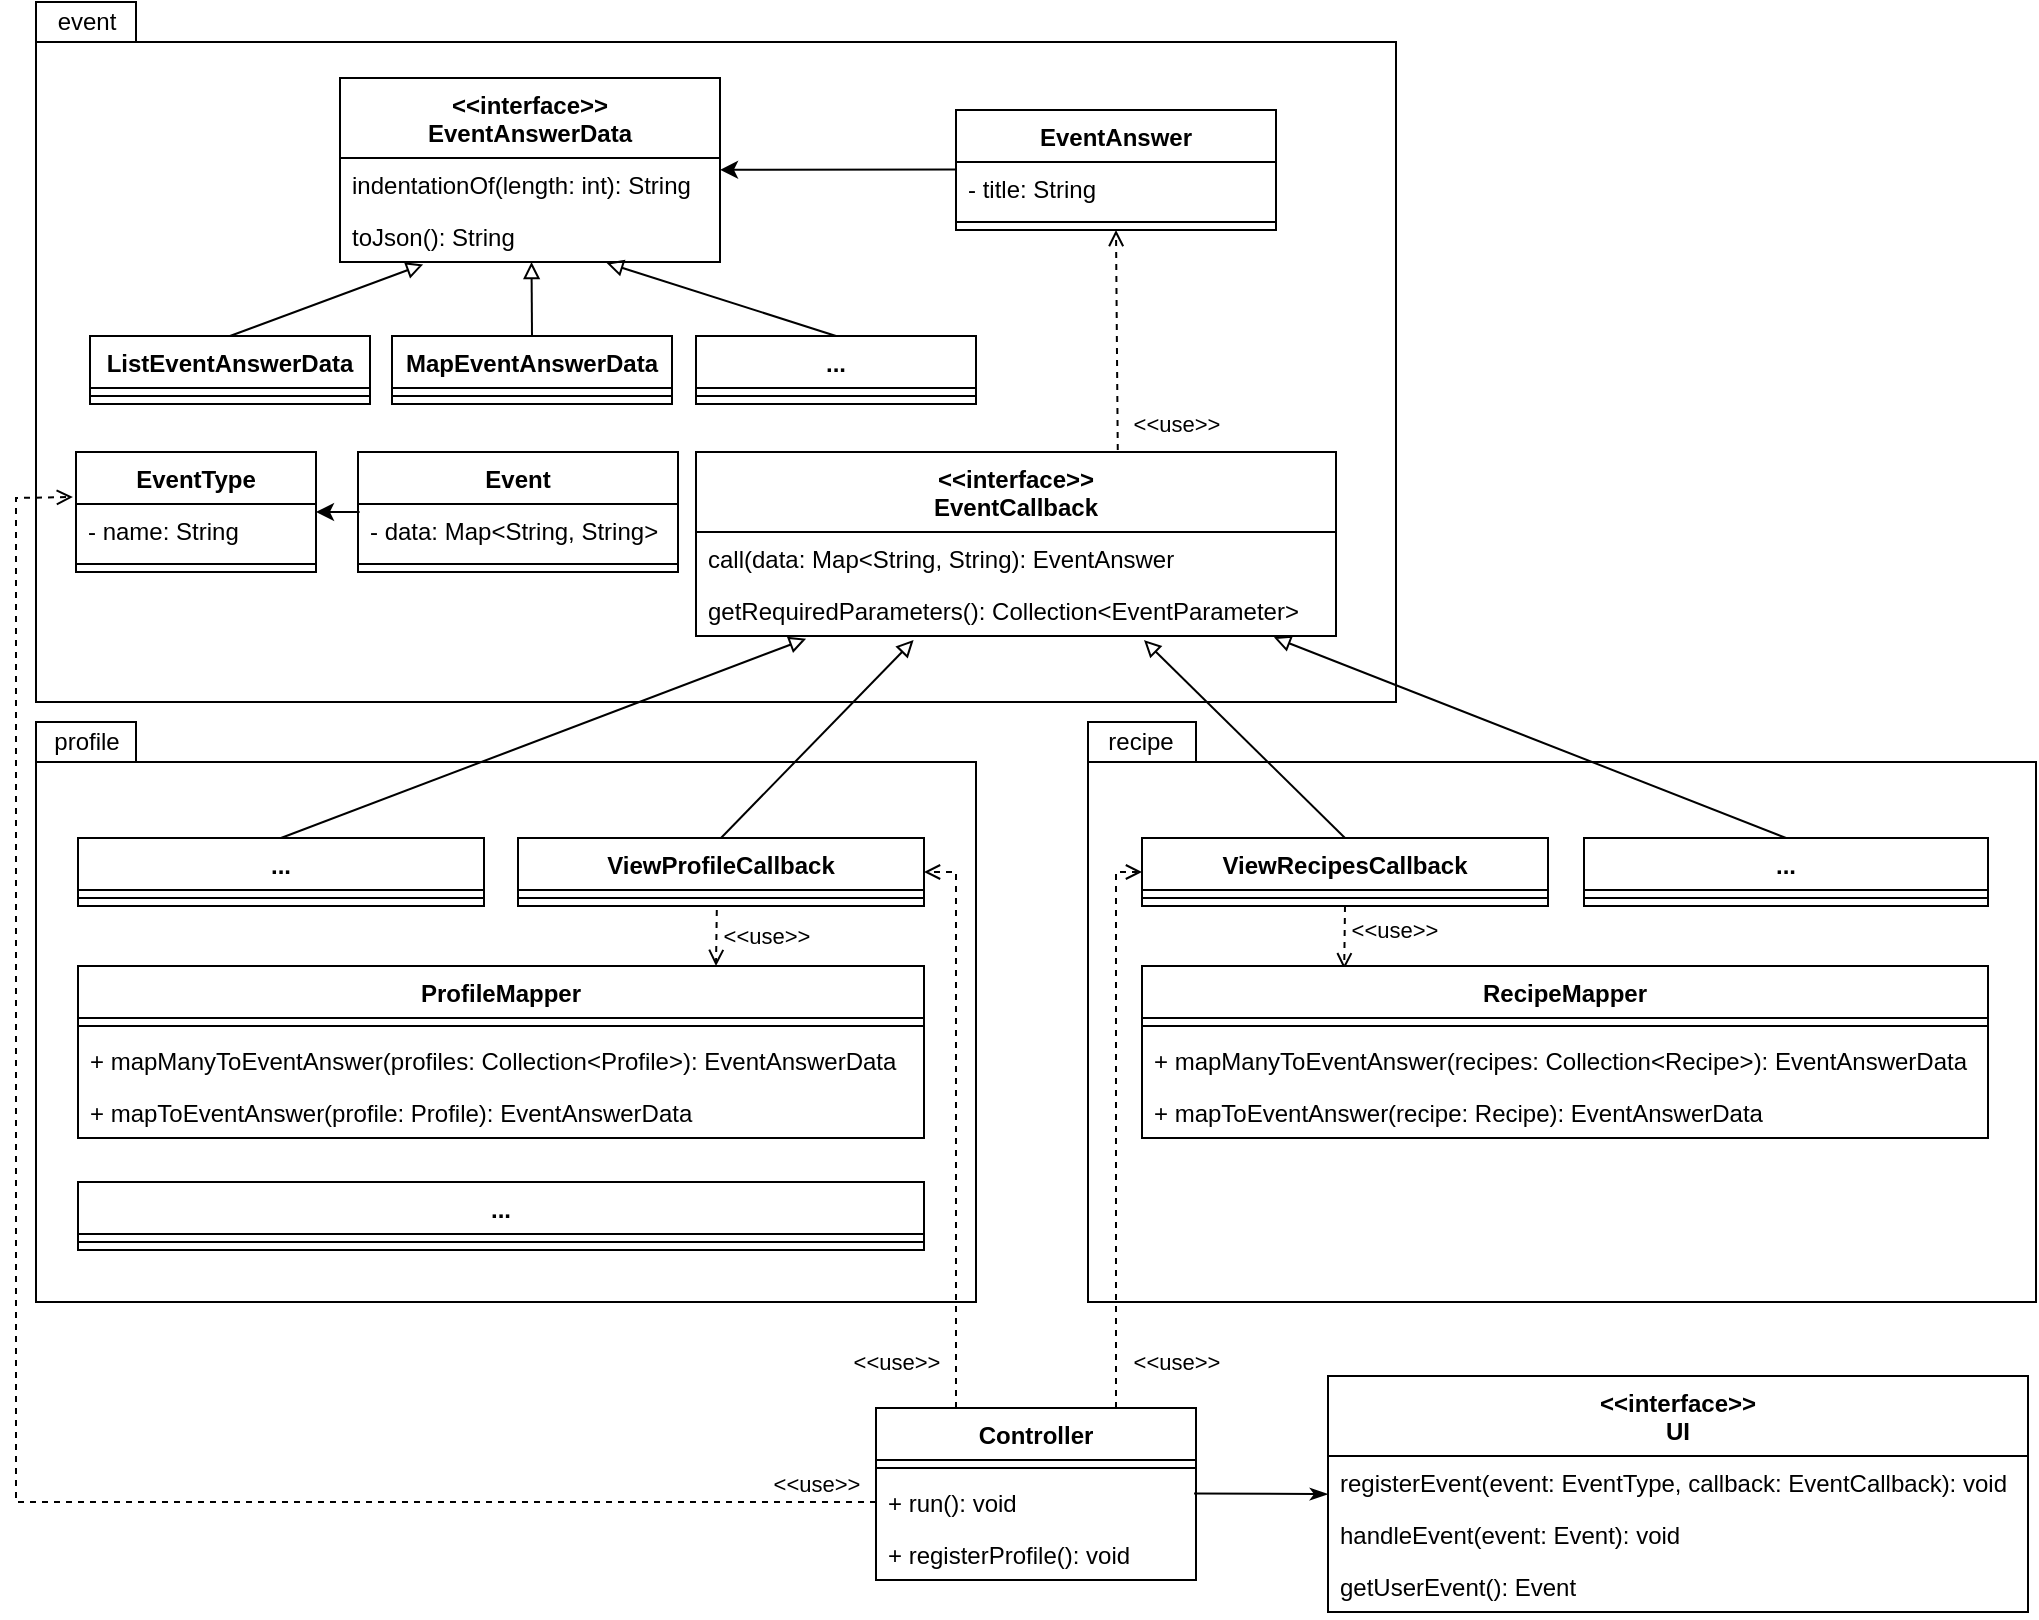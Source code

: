 <mxfile version="16.5.1" type="device"><diagram id="C5RBs43oDa-KdzZeNtuy" name="Page-1"><mxGraphModel dx="2500" dy="1018" grid="1" gridSize="10" guides="1" tooltips="1" connect="1" arrows="1" fold="1" page="1" pageScale="1" pageWidth="827" pageHeight="1169" math="0" shadow="0"><root><mxCell id="WIyWlLk6GJQsqaUBKTNV-0"/><mxCell id="WIyWlLk6GJQsqaUBKTNV-1" parent="WIyWlLk6GJQsqaUBKTNV-0"/><mxCell id="_idqYwkjTdfuUAW9HmzJ-118" value="" style="shape=folder;fontStyle=1;spacingTop=10;tabWidth=50;tabHeight=20;tabPosition=left;html=1;" parent="WIyWlLk6GJQsqaUBKTNV-1" vertex="1"><mxGeometry x="-780" y="340" width="680" height="350" as="geometry"/></mxCell><mxCell id="_idqYwkjTdfuUAW9HmzJ-57" value="&lt;&lt;interface&gt;&gt;&#10;EventCallback" style="swimlane;fontStyle=1;childLayout=stackLayout;horizontal=1;startSize=40;fillColor=none;horizontalStack=0;resizeParent=1;resizeParentMax=0;resizeLast=0;collapsible=1;marginBottom=0;" parent="WIyWlLk6GJQsqaUBKTNV-1" vertex="1"><mxGeometry x="-450" y="565" width="320" height="92" as="geometry"/></mxCell><mxCell id="_idqYwkjTdfuUAW9HmzJ-58" value="call(data: Map&lt;String, String): EventAnswer" style="text;strokeColor=none;fillColor=none;align=left;verticalAlign=top;spacingLeft=4;spacingRight=4;overflow=hidden;rotatable=0;points=[[0,0.5],[1,0.5]];portConstraint=eastwest;" parent="_idqYwkjTdfuUAW9HmzJ-57" vertex="1"><mxGeometry y="40" width="320" height="26" as="geometry"/></mxCell><mxCell id="_idqYwkjTdfuUAW9HmzJ-59" value="getRequiredParameters(): Collection&lt;EventParameter&gt;" style="text;strokeColor=none;fillColor=none;align=left;verticalAlign=top;spacingLeft=4;spacingRight=4;overflow=hidden;rotatable=0;points=[[0,0.5],[1,0.5]];portConstraint=eastwest;" parent="_idqYwkjTdfuUAW9HmzJ-57" vertex="1"><mxGeometry y="66" width="320" height="26" as="geometry"/></mxCell><mxCell id="iqemLio_3wfl2XIfoKkN-0" style="rounded=0;orthogonalLoop=1;jettySize=auto;html=1;dashed=1;endArrow=open;endFill=0;entryX=0.5;entryY=1;entryDx=0;entryDy=0;exitX=0.659;exitY=-0.011;exitDx=0;exitDy=0;exitPerimeter=0;" edge="1" parent="WIyWlLk6GJQsqaUBKTNV-1" source="_idqYwkjTdfuUAW9HmzJ-57" target="_idqYwkjTdfuUAW9HmzJ-15"><mxGeometry relative="1" as="geometry"><mxPoint x="-240" y="560" as="sourcePoint"/><mxPoint x="-210" y="460" as="targetPoint"/></mxGeometry></mxCell><mxCell id="iqemLio_3wfl2XIfoKkN-1" value="&amp;lt;&amp;lt;use&amp;gt;&amp;gt;" style="edgeLabel;html=1;align=center;verticalAlign=middle;resizable=0;points=[];" vertex="1" connectable="0" parent="iqemLio_3wfl2XIfoKkN-0"><mxGeometry x="-0.86" y="1" relative="1" as="geometry"><mxPoint x="30" y="-6" as="offset"/></mxGeometry></mxCell><mxCell id="_idqYwkjTdfuUAW9HmzJ-109" value="" style="shape=folder;fontStyle=1;spacingTop=10;tabWidth=54;tabHeight=20;tabPosition=left;html=1;" parent="WIyWlLk6GJQsqaUBKTNV-1" vertex="1"><mxGeometry x="-254" y="700" width="474" height="290" as="geometry"/></mxCell><mxCell id="_idqYwkjTdfuUAW9HmzJ-107" value="" style="shape=folder;fontStyle=1;spacingTop=10;tabWidth=50;tabHeight=20;tabPosition=left;html=1;" parent="WIyWlLk6GJQsqaUBKTNV-1" vertex="1"><mxGeometry x="-780" y="700" width="470" height="290" as="geometry"/></mxCell><mxCell id="_idqYwkjTdfuUAW9HmzJ-14" style="rounded=0;orthogonalLoop=1;jettySize=auto;html=1;exitX=0.005;exitY=0.152;exitDx=0;exitDy=0;entryX=1;entryY=0.5;entryDx=0;entryDy=0;exitPerimeter=0;" parent="WIyWlLk6GJQsqaUBKTNV-1" source="_idqYwkjTdfuUAW9HmzJ-1" target="_idqYwkjTdfuUAW9HmzJ-10" edge="1"><mxGeometry relative="1" as="geometry"/></mxCell><mxCell id="_idqYwkjTdfuUAW9HmzJ-0" value="Event" style="swimlane;fontStyle=1;align=center;verticalAlign=top;childLayout=stackLayout;horizontal=1;startSize=26;horizontalStack=0;resizeParent=1;resizeParentMax=0;resizeLast=0;collapsible=1;marginBottom=0;" parent="WIyWlLk6GJQsqaUBKTNV-1" vertex="1"><mxGeometry x="-619" y="565" width="160" height="60" as="geometry"/></mxCell><mxCell id="_idqYwkjTdfuUAW9HmzJ-1" value="- data: Map&lt;String, String&gt;" style="text;strokeColor=none;fillColor=none;align=left;verticalAlign=top;spacingLeft=4;spacingRight=4;overflow=hidden;rotatable=0;points=[[0,0.5],[1,0.5]];portConstraint=eastwest;" parent="_idqYwkjTdfuUAW9HmzJ-0" vertex="1"><mxGeometry y="26" width="160" height="26" as="geometry"/></mxCell><mxCell id="_idqYwkjTdfuUAW9HmzJ-2" value="" style="line;strokeWidth=1;fillColor=none;align=left;verticalAlign=middle;spacingTop=-1;spacingLeft=3;spacingRight=3;rotatable=0;labelPosition=right;points=[];portConstraint=eastwest;" parent="_idqYwkjTdfuUAW9HmzJ-0" vertex="1"><mxGeometry y="52" width="160" height="8" as="geometry"/></mxCell><mxCell id="_idqYwkjTdfuUAW9HmzJ-10" value="EventType" style="swimlane;fontStyle=1;align=center;verticalAlign=top;childLayout=stackLayout;horizontal=1;startSize=26;horizontalStack=0;resizeParent=1;resizeParentMax=0;resizeLast=0;collapsible=1;marginBottom=0;" parent="WIyWlLk6GJQsqaUBKTNV-1" vertex="1"><mxGeometry x="-760" y="565" width="120" height="60" as="geometry"/></mxCell><mxCell id="_idqYwkjTdfuUAW9HmzJ-11" value="- name: String" style="text;strokeColor=none;fillColor=none;align=left;verticalAlign=top;spacingLeft=4;spacingRight=4;overflow=hidden;rotatable=0;points=[[0,0.5],[1,0.5]];portConstraint=eastwest;" parent="_idqYwkjTdfuUAW9HmzJ-10" vertex="1"><mxGeometry y="26" width="120" height="26" as="geometry"/></mxCell><mxCell id="_idqYwkjTdfuUAW9HmzJ-12" value="" style="line;strokeWidth=1;fillColor=none;align=left;verticalAlign=middle;spacingTop=-1;spacingLeft=3;spacingRight=3;rotatable=0;labelPosition=right;points=[];portConstraint=eastwest;" parent="_idqYwkjTdfuUAW9HmzJ-10" vertex="1"><mxGeometry y="52" width="120" height="8" as="geometry"/></mxCell><mxCell id="_idqYwkjTdfuUAW9HmzJ-27" style="rounded=0;orthogonalLoop=1;jettySize=auto;html=1;exitX=0;exitY=0.144;exitDx=0;exitDy=0;exitPerimeter=0;" parent="WIyWlLk6GJQsqaUBKTNV-1" source="_idqYwkjTdfuUAW9HmzJ-16" target="_idqYwkjTdfuUAW9HmzJ-23" edge="1"><mxGeometry relative="1" as="geometry"><mxPoint x="-643" y="390" as="sourcePoint"/></mxGeometry></mxCell><mxCell id="_idqYwkjTdfuUAW9HmzJ-15" value="EventAnswer" style="swimlane;fontStyle=1;align=center;verticalAlign=top;childLayout=stackLayout;horizontal=1;startSize=26;horizontalStack=0;resizeParent=1;resizeParentMax=0;resizeLast=0;collapsible=1;marginBottom=0;" parent="WIyWlLk6GJQsqaUBKTNV-1" vertex="1"><mxGeometry x="-320" y="394" width="160" height="60" as="geometry"/></mxCell><mxCell id="_idqYwkjTdfuUAW9HmzJ-16" value="- title: String" style="text;strokeColor=none;fillColor=none;align=left;verticalAlign=top;spacingLeft=4;spacingRight=4;overflow=hidden;rotatable=0;points=[[0,0.5],[1,0.5]];portConstraint=eastwest;" parent="_idqYwkjTdfuUAW9HmzJ-15" vertex="1"><mxGeometry y="26" width="160" height="26" as="geometry"/></mxCell><mxCell id="_idqYwkjTdfuUAW9HmzJ-17" value="" style="line;strokeWidth=1;fillColor=none;align=left;verticalAlign=middle;spacingTop=-1;spacingLeft=3;spacingRight=3;rotatable=0;labelPosition=right;points=[];portConstraint=eastwest;" parent="_idqYwkjTdfuUAW9HmzJ-15" vertex="1"><mxGeometry y="52" width="160" height="8" as="geometry"/></mxCell><mxCell id="_idqYwkjTdfuUAW9HmzJ-23" value="&lt;&lt;interface&gt;&gt;&#10;EventAnswerData" style="swimlane;fontStyle=1;childLayout=stackLayout;horizontal=1;startSize=40;fillColor=none;horizontalStack=0;resizeParent=1;resizeParentMax=0;resizeLast=0;collapsible=1;marginBottom=0;" parent="WIyWlLk6GJQsqaUBKTNV-1" vertex="1"><mxGeometry x="-628" y="378" width="190" height="92" as="geometry"/></mxCell><mxCell id="_idqYwkjTdfuUAW9HmzJ-25" value="indentationOf(length: int): String" style="text;strokeColor=none;fillColor=none;align=left;verticalAlign=top;spacingLeft=4;spacingRight=4;overflow=hidden;rotatable=0;points=[[0,0.5],[1,0.5]];portConstraint=eastwest;" parent="_idqYwkjTdfuUAW9HmzJ-23" vertex="1"><mxGeometry y="40" width="190" height="26" as="geometry"/></mxCell><mxCell id="_idqYwkjTdfuUAW9HmzJ-24" value="toJson(): String" style="text;strokeColor=none;fillColor=none;align=left;verticalAlign=top;spacingLeft=4;spacingRight=4;overflow=hidden;rotatable=0;points=[[0,0.5],[1,0.5]];portConstraint=eastwest;" parent="_idqYwkjTdfuUAW9HmzJ-23" vertex="1"><mxGeometry y="66" width="190" height="26" as="geometry"/></mxCell><mxCell id="_idqYwkjTdfuUAW9HmzJ-37" style="rounded=0;orthogonalLoop=1;jettySize=auto;html=1;exitX=0.5;exitY=0;exitDx=0;exitDy=0;entryX=0.133;entryY=1;entryDx=0;entryDy=0;entryPerimeter=0;strokeColor=none;" parent="WIyWlLk6GJQsqaUBKTNV-1" source="_idqYwkjTdfuUAW9HmzJ-28" target="_idqYwkjTdfuUAW9HmzJ-24" edge="1"><mxGeometry relative="1" as="geometry"><mxPoint x="-603" y="480" as="targetPoint"/></mxGeometry></mxCell><mxCell id="_idqYwkjTdfuUAW9HmzJ-38" style="edgeStyle=none;rounded=0;orthogonalLoop=1;jettySize=auto;html=1;exitX=0.5;exitY=0;exitDx=0;exitDy=0;entryX=0.219;entryY=1.046;entryDx=0;entryDy=0;entryPerimeter=0;endArrow=block;endFill=0;" parent="WIyWlLk6GJQsqaUBKTNV-1" source="_idqYwkjTdfuUAW9HmzJ-28" target="_idqYwkjTdfuUAW9HmzJ-24" edge="1"><mxGeometry relative="1" as="geometry"/></mxCell><mxCell id="_idqYwkjTdfuUAW9HmzJ-28" value="ListEventAnswerData" style="swimlane;fontStyle=1;align=center;verticalAlign=top;childLayout=stackLayout;horizontal=1;startSize=26;horizontalStack=0;resizeParent=1;resizeParentMax=0;resizeLast=0;collapsible=1;marginBottom=0;" parent="WIyWlLk6GJQsqaUBKTNV-1" vertex="1"><mxGeometry x="-753" y="507" width="140" height="34" as="geometry"/></mxCell><mxCell id="_idqYwkjTdfuUAW9HmzJ-30" value="" style="line;strokeWidth=1;fillColor=none;align=left;verticalAlign=middle;spacingTop=-1;spacingLeft=3;spacingRight=3;rotatable=0;labelPosition=right;points=[];portConstraint=eastwest;" parent="_idqYwkjTdfuUAW9HmzJ-28" vertex="1"><mxGeometry y="26" width="140" height="8" as="geometry"/></mxCell><mxCell id="_idqYwkjTdfuUAW9HmzJ-39" style="edgeStyle=none;rounded=0;orthogonalLoop=1;jettySize=auto;html=1;exitX=0.5;exitY=0;exitDx=0;exitDy=0;entryX=0.504;entryY=1.001;entryDx=0;entryDy=0;entryPerimeter=0;endArrow=block;endFill=0;" parent="WIyWlLk6GJQsqaUBKTNV-1" source="_idqYwkjTdfuUAW9HmzJ-32" target="_idqYwkjTdfuUAW9HmzJ-24" edge="1"><mxGeometry relative="1" as="geometry"/></mxCell><mxCell id="_idqYwkjTdfuUAW9HmzJ-32" value="MapEventAnswerData" style="swimlane;fontStyle=1;align=center;verticalAlign=top;childLayout=stackLayout;horizontal=1;startSize=26;horizontalStack=0;resizeParent=1;resizeParentMax=0;resizeLast=0;collapsible=1;marginBottom=0;" parent="WIyWlLk6GJQsqaUBKTNV-1" vertex="1"><mxGeometry x="-602" y="507" width="140" height="34" as="geometry"/></mxCell><mxCell id="_idqYwkjTdfuUAW9HmzJ-33" value="" style="line;strokeWidth=1;fillColor=none;align=left;verticalAlign=middle;spacingTop=-1;spacingLeft=3;spacingRight=3;rotatable=0;labelPosition=right;points=[];portConstraint=eastwest;" parent="_idqYwkjTdfuUAW9HmzJ-32" vertex="1"><mxGeometry y="26" width="140" height="8" as="geometry"/></mxCell><mxCell id="_idqYwkjTdfuUAW9HmzJ-40" style="edgeStyle=none;rounded=0;orthogonalLoop=1;jettySize=auto;html=1;exitX=0.5;exitY=0;exitDx=0;exitDy=0;entryX=0.701;entryY=1.015;entryDx=0;entryDy=0;entryPerimeter=0;endArrow=block;endFill=0;" parent="WIyWlLk6GJQsqaUBKTNV-1" source="_idqYwkjTdfuUAW9HmzJ-34" target="_idqYwkjTdfuUAW9HmzJ-24" edge="1"><mxGeometry relative="1" as="geometry"/></mxCell><mxCell id="_idqYwkjTdfuUAW9HmzJ-34" value="..." style="swimlane;fontStyle=1;align=center;verticalAlign=top;childLayout=stackLayout;horizontal=1;startSize=26;horizontalStack=0;resizeParent=1;resizeParentMax=0;resizeLast=0;collapsible=1;marginBottom=0;" parent="WIyWlLk6GJQsqaUBKTNV-1" vertex="1"><mxGeometry x="-450" y="507" width="140" height="34" as="geometry"/></mxCell><mxCell id="_idqYwkjTdfuUAW9HmzJ-35" value="" style="line;strokeWidth=1;fillColor=none;align=left;verticalAlign=middle;spacingTop=-1;spacingLeft=3;spacingRight=3;rotatable=0;labelPosition=right;points=[];portConstraint=eastwest;" parent="_idqYwkjTdfuUAW9HmzJ-34" vertex="1"><mxGeometry y="26" width="140" height="8" as="geometry"/></mxCell><mxCell id="_idqYwkjTdfuUAW9HmzJ-110" style="edgeStyle=none;rounded=0;orthogonalLoop=1;jettySize=auto;html=1;exitX=0.25;exitY=0;exitDx=0;exitDy=0;entryX=1;entryY=0.5;entryDx=0;entryDy=0;endArrow=open;endFill=0;dashed=1;" parent="WIyWlLk6GJQsqaUBKTNV-1" source="_idqYwkjTdfuUAW9HmzJ-62" target="_idqYwkjTdfuUAW9HmzJ-76" edge="1"><mxGeometry relative="1" as="geometry"><Array as="points"><mxPoint x="-320" y="775"/></Array></mxGeometry></mxCell><mxCell id="_idqYwkjTdfuUAW9HmzJ-111" style="edgeStyle=none;rounded=0;orthogonalLoop=1;jettySize=auto;html=1;exitX=0.75;exitY=0;exitDx=0;exitDy=0;entryX=0;entryY=0.5;entryDx=0;entryDy=0;endArrow=open;endFill=0;dashed=1;" parent="WIyWlLk6GJQsqaUBKTNV-1" source="_idqYwkjTdfuUAW9HmzJ-62" target="_idqYwkjTdfuUAW9HmzJ-78" edge="1"><mxGeometry relative="1" as="geometry"><Array as="points"><mxPoint x="-240" y="775"/></Array></mxGeometry></mxCell><mxCell id="_idqYwkjTdfuUAW9HmzJ-62" value="Controller" style="swimlane;fontStyle=1;align=center;verticalAlign=top;childLayout=stackLayout;horizontal=1;startSize=26;horizontalStack=0;resizeParent=1;resizeParentMax=0;resizeLast=0;collapsible=1;marginBottom=0;" parent="WIyWlLk6GJQsqaUBKTNV-1" vertex="1"><mxGeometry x="-360" y="1043" width="160" height="86" as="geometry"/></mxCell><mxCell id="_idqYwkjTdfuUAW9HmzJ-64" value="" style="line;strokeWidth=1;fillColor=none;align=left;verticalAlign=middle;spacingTop=-1;spacingLeft=3;spacingRight=3;rotatable=0;labelPosition=right;points=[];portConstraint=eastwest;" parent="_idqYwkjTdfuUAW9HmzJ-62" vertex="1"><mxGeometry y="26" width="160" height="8" as="geometry"/></mxCell><mxCell id="_idqYwkjTdfuUAW9HmzJ-65" value="+ run(): void" style="text;strokeColor=none;fillColor=none;align=left;verticalAlign=top;spacingLeft=4;spacingRight=4;overflow=hidden;rotatable=0;points=[[0,0.5],[1,0.5]];portConstraint=eastwest;" parent="_idqYwkjTdfuUAW9HmzJ-62" vertex="1"><mxGeometry y="34" width="160" height="26" as="geometry"/></mxCell><mxCell id="_idqYwkjTdfuUAW9HmzJ-66" value="+ registerProfile(): void" style="text;strokeColor=none;fillColor=none;align=left;verticalAlign=top;spacingLeft=4;spacingRight=4;overflow=hidden;rotatable=0;points=[[0,0.5],[1,0.5]];portConstraint=eastwest;" parent="_idqYwkjTdfuUAW9HmzJ-62" vertex="1"><mxGeometry y="60" width="160" height="26" as="geometry"/></mxCell><mxCell id="_idqYwkjTdfuUAW9HmzJ-67" value="&lt;&lt;interface&gt;&gt;&#10;UI" style="swimlane;fontStyle=1;childLayout=stackLayout;horizontal=1;startSize=40;fillColor=none;horizontalStack=0;resizeParent=1;resizeParentMax=0;resizeLast=0;collapsible=1;marginBottom=0;" parent="WIyWlLk6GJQsqaUBKTNV-1" vertex="1"><mxGeometry x="-134" y="1027" width="350" height="118" as="geometry"/></mxCell><mxCell id="_idqYwkjTdfuUAW9HmzJ-68" value="registerEvent(event: EventType, callback: EventCallback): void" style="text;strokeColor=none;fillColor=none;align=left;verticalAlign=top;spacingLeft=4;spacingRight=4;overflow=hidden;rotatable=0;points=[[0,0.5],[1,0.5]];portConstraint=eastwest;" parent="_idqYwkjTdfuUAW9HmzJ-67" vertex="1"><mxGeometry y="40" width="350" height="26" as="geometry"/></mxCell><mxCell id="_idqYwkjTdfuUAW9HmzJ-69" value="handleEvent(event: Event): void" style="text;strokeColor=none;fillColor=none;align=left;verticalAlign=top;spacingLeft=4;spacingRight=4;overflow=hidden;rotatable=0;points=[[0,0.5],[1,0.5]];portConstraint=eastwest;" parent="_idqYwkjTdfuUAW9HmzJ-67" vertex="1"><mxGeometry y="66" width="350" height="26" as="geometry"/></mxCell><mxCell id="_idqYwkjTdfuUAW9HmzJ-70" value="getUserEvent(): Event" style="text;strokeColor=none;fillColor=none;align=left;verticalAlign=top;spacingLeft=4;spacingRight=4;overflow=hidden;rotatable=0;points=[[0,0.5],[1,0.5]];portConstraint=eastwest;" parent="_idqYwkjTdfuUAW9HmzJ-67" vertex="1"><mxGeometry y="92" width="350" height="26" as="geometry"/></mxCell><mxCell id="_idqYwkjTdfuUAW9HmzJ-71" style="edgeStyle=none;rounded=0;orthogonalLoop=1;jettySize=auto;html=1;exitX=0.994;exitY=0.335;exitDx=0;exitDy=0;endArrow=classicThin;endFill=1;entryX=0;entryY=0.734;entryDx=0;entryDy=0;entryPerimeter=0;exitPerimeter=0;" parent="WIyWlLk6GJQsqaUBKTNV-1" source="_idqYwkjTdfuUAW9HmzJ-65" target="_idqYwkjTdfuUAW9HmzJ-68" edge="1"><mxGeometry relative="1" as="geometry"><mxPoint x="-130" y="1090" as="targetPoint"/></mxGeometry></mxCell><mxCell id="_idqYwkjTdfuUAW9HmzJ-99" style="edgeStyle=none;rounded=0;orthogonalLoop=1;jettySize=auto;html=1;exitX=0.5;exitY=1;exitDx=0;exitDy=0;entryX=0.239;entryY=-0.023;entryDx=0;entryDy=0;entryPerimeter=0;dashed=1;endArrow=open;endFill=0;" parent="WIyWlLk6GJQsqaUBKTNV-1" edge="1"><mxGeometry relative="1" as="geometry"><mxPoint x="-439.6" y="793.98" as="sourcePoint"/><mxPoint x="-440.003" y="822.002" as="targetPoint"/></mxGeometry></mxCell><mxCell id="_idqYwkjTdfuUAW9HmzJ-100" value="&amp;lt;&amp;lt;use&amp;gt;&amp;gt;" style="edgeLabel;html=1;align=center;verticalAlign=middle;resizable=0;points=[];" parent="_idqYwkjTdfuUAW9HmzJ-99" vertex="1" connectable="0"><mxGeometry x="-0.435" y="-1" relative="1" as="geometry"><mxPoint x="25" y="5" as="offset"/></mxGeometry></mxCell><mxCell id="_idqYwkjTdfuUAW9HmzJ-104" style="edgeStyle=none;rounded=0;orthogonalLoop=1;jettySize=auto;html=1;exitX=0.5;exitY=0;exitDx=0;exitDy=0;entryX=0.172;entryY=1.052;entryDx=0;entryDy=0;entryPerimeter=0;endArrow=block;endFill=0;" parent="WIyWlLk6GJQsqaUBKTNV-1" source="_idqYwkjTdfuUAW9HmzJ-72" target="_idqYwkjTdfuUAW9HmzJ-59" edge="1"><mxGeometry relative="1" as="geometry"/></mxCell><mxCell id="_idqYwkjTdfuUAW9HmzJ-72" value="..." style="swimlane;fontStyle=1;align=center;verticalAlign=top;childLayout=stackLayout;horizontal=1;startSize=26;horizontalStack=0;resizeParent=1;resizeParentMax=0;resizeLast=0;collapsible=1;marginBottom=0;" parent="WIyWlLk6GJQsqaUBKTNV-1" vertex="1"><mxGeometry x="-759" y="758" width="203" height="34" as="geometry"/></mxCell><mxCell id="_idqYwkjTdfuUAW9HmzJ-74" value="" style="line;strokeWidth=1;fillColor=none;align=left;verticalAlign=middle;spacingTop=-1;spacingLeft=3;spacingRight=3;rotatable=0;labelPosition=right;points=[];portConstraint=eastwest;" parent="_idqYwkjTdfuUAW9HmzJ-72" vertex="1"><mxGeometry y="26" width="203" height="8" as="geometry"/></mxCell><mxCell id="_idqYwkjTdfuUAW9HmzJ-103" style="edgeStyle=none;rounded=0;orthogonalLoop=1;jettySize=auto;html=1;exitX=0.5;exitY=0;exitDx=0;exitDy=0;entryX=0.34;entryY=1.078;entryDx=0;entryDy=0;entryPerimeter=0;endArrow=block;endFill=0;" parent="WIyWlLk6GJQsqaUBKTNV-1" source="_idqYwkjTdfuUAW9HmzJ-76" target="_idqYwkjTdfuUAW9HmzJ-59" edge="1"><mxGeometry relative="1" as="geometry"/></mxCell><mxCell id="_idqYwkjTdfuUAW9HmzJ-76" value="ViewProfileCallback" style="swimlane;fontStyle=1;align=center;verticalAlign=top;childLayout=stackLayout;horizontal=1;startSize=26;horizontalStack=0;resizeParent=1;resizeParentMax=0;resizeLast=0;collapsible=1;marginBottom=0;" parent="WIyWlLk6GJQsqaUBKTNV-1" vertex="1"><mxGeometry x="-539" y="758" width="203" height="34" as="geometry"/></mxCell><mxCell id="_idqYwkjTdfuUAW9HmzJ-77" value="" style="line;strokeWidth=1;fillColor=none;align=left;verticalAlign=middle;spacingTop=-1;spacingLeft=3;spacingRight=3;rotatable=0;labelPosition=right;points=[];portConstraint=eastwest;" parent="_idqYwkjTdfuUAW9HmzJ-76" vertex="1"><mxGeometry y="26" width="203" height="8" as="geometry"/></mxCell><mxCell id="_idqYwkjTdfuUAW9HmzJ-87" style="edgeStyle=none;rounded=0;orthogonalLoop=1;jettySize=auto;html=1;exitX=0.5;exitY=1;exitDx=0;exitDy=0;entryX=0.239;entryY=0.019;entryDx=0;entryDy=0;entryPerimeter=0;endArrow=open;endFill=0;dashed=1;" parent="WIyWlLk6GJQsqaUBKTNV-1" source="_idqYwkjTdfuUAW9HmzJ-78" target="_idqYwkjTdfuUAW9HmzJ-82" edge="1"><mxGeometry relative="1" as="geometry"/></mxCell><mxCell id="_idqYwkjTdfuUAW9HmzJ-88" value="&amp;lt;&amp;lt;use&amp;gt;&amp;gt;" style="edgeLabel;html=1;align=center;verticalAlign=middle;resizable=0;points=[];" parent="_idqYwkjTdfuUAW9HmzJ-87" vertex="1" connectable="0"><mxGeometry x="-0.437" relative="1" as="geometry"><mxPoint x="24" y="3" as="offset"/></mxGeometry></mxCell><mxCell id="_idqYwkjTdfuUAW9HmzJ-105" style="edgeStyle=none;rounded=0;orthogonalLoop=1;jettySize=auto;html=1;exitX=0.5;exitY=0;exitDx=0;exitDy=0;entryX=0.7;entryY=1.078;entryDx=0;entryDy=0;entryPerimeter=0;endArrow=block;endFill=0;" parent="WIyWlLk6GJQsqaUBKTNV-1" source="_idqYwkjTdfuUAW9HmzJ-78" target="_idqYwkjTdfuUAW9HmzJ-59" edge="1"><mxGeometry relative="1" as="geometry"/></mxCell><mxCell id="_idqYwkjTdfuUAW9HmzJ-78" value="ViewRecipesCallback" style="swimlane;fontStyle=1;align=center;verticalAlign=top;childLayout=stackLayout;horizontal=1;startSize=26;horizontalStack=0;resizeParent=1;resizeParentMax=0;resizeLast=0;collapsible=1;marginBottom=0;" parent="WIyWlLk6GJQsqaUBKTNV-1" vertex="1"><mxGeometry x="-227" y="758" width="203" height="34" as="geometry"/></mxCell><mxCell id="_idqYwkjTdfuUAW9HmzJ-79" value="" style="line;strokeWidth=1;fillColor=none;align=left;verticalAlign=middle;spacingTop=-1;spacingLeft=3;spacingRight=3;rotatable=0;labelPosition=right;points=[];portConstraint=eastwest;" parent="_idqYwkjTdfuUAW9HmzJ-78" vertex="1"><mxGeometry y="26" width="203" height="8" as="geometry"/></mxCell><mxCell id="_idqYwkjTdfuUAW9HmzJ-106" style="edgeStyle=none;rounded=0;orthogonalLoop=1;jettySize=auto;html=1;exitX=0.5;exitY=0;exitDx=0;exitDy=0;entryX=0.903;entryY=1.025;entryDx=0;entryDy=0;entryPerimeter=0;endArrow=block;endFill=0;" parent="WIyWlLk6GJQsqaUBKTNV-1" source="_idqYwkjTdfuUAW9HmzJ-80" target="_idqYwkjTdfuUAW9HmzJ-59" edge="1"><mxGeometry relative="1" as="geometry"/></mxCell><mxCell id="_idqYwkjTdfuUAW9HmzJ-80" value="..." style="swimlane;fontStyle=1;align=center;verticalAlign=top;childLayout=stackLayout;horizontal=1;startSize=26;horizontalStack=0;resizeParent=1;resizeParentMax=0;resizeLast=0;collapsible=1;marginBottom=0;" parent="WIyWlLk6GJQsqaUBKTNV-1" vertex="1"><mxGeometry x="-6" y="758" width="202" height="34" as="geometry"/></mxCell><mxCell id="_idqYwkjTdfuUAW9HmzJ-81" value="" style="line;strokeWidth=1;fillColor=none;align=left;verticalAlign=middle;spacingTop=-1;spacingLeft=3;spacingRight=3;rotatable=0;labelPosition=right;points=[];portConstraint=eastwest;" parent="_idqYwkjTdfuUAW9HmzJ-80" vertex="1"><mxGeometry y="26" width="202" height="8" as="geometry"/></mxCell><mxCell id="_idqYwkjTdfuUAW9HmzJ-82" value="RecipeMapper" style="swimlane;fontStyle=1;align=center;verticalAlign=top;childLayout=stackLayout;horizontal=1;startSize=26;horizontalStack=0;resizeParent=1;resizeParentMax=0;resizeLast=0;collapsible=1;marginBottom=0;" parent="WIyWlLk6GJQsqaUBKTNV-1" vertex="1"><mxGeometry x="-227" y="822" width="423" height="86" as="geometry"/></mxCell><mxCell id="_idqYwkjTdfuUAW9HmzJ-84" value="" style="line;strokeWidth=1;fillColor=none;align=left;verticalAlign=middle;spacingTop=-1;spacingLeft=3;spacingRight=3;rotatable=0;labelPosition=right;points=[];portConstraint=eastwest;" parent="_idqYwkjTdfuUAW9HmzJ-82" vertex="1"><mxGeometry y="26" width="423" height="8" as="geometry"/></mxCell><mxCell id="_idqYwkjTdfuUAW9HmzJ-85" value="+ mapManyToEventAnswer(recipes: Collection&lt;Recipe&gt;): EventAnswerData" style="text;strokeColor=none;fillColor=none;align=left;verticalAlign=top;spacingLeft=4;spacingRight=4;overflow=hidden;rotatable=0;points=[[0,0.5],[1,0.5]];portConstraint=eastwest;" parent="_idqYwkjTdfuUAW9HmzJ-82" vertex="1"><mxGeometry y="34" width="423" height="26" as="geometry"/></mxCell><mxCell id="_idqYwkjTdfuUAW9HmzJ-86" value="+ mapToEventAnswer(recipe: Recipe): EventAnswerData" style="text;strokeColor=none;fillColor=none;align=left;verticalAlign=top;spacingLeft=4;spacingRight=4;overflow=hidden;rotatable=0;points=[[0,0.5],[1,0.5]];portConstraint=eastwest;" parent="_idqYwkjTdfuUAW9HmzJ-82" vertex="1"><mxGeometry y="60" width="423" height="26" as="geometry"/></mxCell><mxCell id="_idqYwkjTdfuUAW9HmzJ-91" value="ProfileMapper" style="swimlane;fontStyle=1;align=center;verticalAlign=top;childLayout=stackLayout;horizontal=1;startSize=26;horizontalStack=0;resizeParent=1;resizeParentMax=0;resizeLast=0;collapsible=1;marginBottom=0;" parent="WIyWlLk6GJQsqaUBKTNV-1" vertex="1"><mxGeometry x="-759" y="822" width="423" height="86" as="geometry"/></mxCell><mxCell id="_idqYwkjTdfuUAW9HmzJ-92" value="" style="line;strokeWidth=1;fillColor=none;align=left;verticalAlign=middle;spacingTop=-1;spacingLeft=3;spacingRight=3;rotatable=0;labelPosition=right;points=[];portConstraint=eastwest;" parent="_idqYwkjTdfuUAW9HmzJ-91" vertex="1"><mxGeometry y="26" width="423" height="8" as="geometry"/></mxCell><mxCell id="_idqYwkjTdfuUAW9HmzJ-93" value="+ mapManyToEventAnswer(profiles: Collection&lt;Profile&gt;): EventAnswerData" style="text;strokeColor=none;fillColor=none;align=left;verticalAlign=top;spacingLeft=4;spacingRight=4;overflow=hidden;rotatable=0;points=[[0,0.5],[1,0.5]];portConstraint=eastwest;" parent="_idqYwkjTdfuUAW9HmzJ-91" vertex="1"><mxGeometry y="34" width="423" height="26" as="geometry"/></mxCell><mxCell id="_idqYwkjTdfuUAW9HmzJ-94" value="+ mapToEventAnswer(profile: Profile): EventAnswerData" style="text;strokeColor=none;fillColor=none;align=left;verticalAlign=top;spacingLeft=4;spacingRight=4;overflow=hidden;rotatable=0;points=[[0,0.5],[1,0.5]];portConstraint=eastwest;" parent="_idqYwkjTdfuUAW9HmzJ-91" vertex="1"><mxGeometry y="60" width="423" height="26" as="geometry"/></mxCell><mxCell id="_idqYwkjTdfuUAW9HmzJ-95" value="..." style="swimlane;fontStyle=1;align=center;verticalAlign=top;childLayout=stackLayout;horizontal=1;startSize=26;horizontalStack=0;resizeParent=1;resizeParentMax=0;resizeLast=0;collapsible=1;marginBottom=0;" parent="WIyWlLk6GJQsqaUBKTNV-1" vertex="1"><mxGeometry x="-759" y="930" width="423" height="34" as="geometry"/></mxCell><mxCell id="_idqYwkjTdfuUAW9HmzJ-96" value="" style="line;strokeWidth=1;fillColor=none;align=left;verticalAlign=middle;spacingTop=-1;spacingLeft=3;spacingRight=3;rotatable=0;labelPosition=right;points=[];portConstraint=eastwest;" parent="_idqYwkjTdfuUAW9HmzJ-95" vertex="1"><mxGeometry y="26" width="423" height="8" as="geometry"/></mxCell><mxCell id="_idqYwkjTdfuUAW9HmzJ-112" style="edgeStyle=none;rounded=0;orthogonalLoop=1;jettySize=auto;html=1;exitX=0;exitY=0.5;exitDx=0;exitDy=0;dashed=1;endArrow=open;endFill=0;entryX=-0.013;entryY=0.375;entryDx=0;entryDy=0;entryPerimeter=0;" parent="WIyWlLk6GJQsqaUBKTNV-1" source="_idqYwkjTdfuUAW9HmzJ-65" target="_idqYwkjTdfuUAW9HmzJ-10" edge="1"><mxGeometry relative="1" as="geometry"><mxPoint x="-700" y="680" as="targetPoint"/><Array as="points"><mxPoint x="-790" y="1090"/><mxPoint x="-790" y="588"/></Array></mxGeometry></mxCell><mxCell id="_idqYwkjTdfuUAW9HmzJ-113" value="&amp;lt;&amp;lt;use&amp;gt;&amp;gt;" style="edgeLabel;html=1;align=center;verticalAlign=middle;resizable=0;points=[];" parent="WIyWlLk6GJQsqaUBKTNV-1" vertex="1" connectable="0"><mxGeometry x="-390.005" y="1081.005" as="geometry"/></mxCell><mxCell id="_idqYwkjTdfuUAW9HmzJ-114" value="&amp;lt;&amp;lt;use&amp;gt;&amp;gt;" style="edgeLabel;html=1;align=center;verticalAlign=middle;resizable=0;points=[];" parent="WIyWlLk6GJQsqaUBKTNV-1" vertex="1" connectable="0"><mxGeometry x="-350.005" y="1020.005" as="geometry"/></mxCell><mxCell id="_idqYwkjTdfuUAW9HmzJ-115" value="&amp;lt;&amp;lt;use&amp;gt;&amp;gt;" style="edgeLabel;html=1;align=center;verticalAlign=middle;resizable=0;points=[];" parent="WIyWlLk6GJQsqaUBKTNV-1" vertex="1" connectable="0"><mxGeometry x="-210.005" y="1020.005" as="geometry"/></mxCell><mxCell id="_idqYwkjTdfuUAW9HmzJ-119" value="profile" style="text;html=1;strokeColor=none;fillColor=none;align=center;verticalAlign=middle;whiteSpace=wrap;rounded=0;" parent="WIyWlLk6GJQsqaUBKTNV-1" vertex="1"><mxGeometry x="-780" y="700" width="51" height="20" as="geometry"/></mxCell><mxCell id="_idqYwkjTdfuUAW9HmzJ-120" value="recipe" style="text;html=1;strokeColor=none;fillColor=none;align=center;verticalAlign=middle;whiteSpace=wrap;rounded=0;" parent="WIyWlLk6GJQsqaUBKTNV-1" vertex="1"><mxGeometry x="-253" y="700" width="51" height="20" as="geometry"/></mxCell><mxCell id="_idqYwkjTdfuUAW9HmzJ-121" value="event" style="text;html=1;strokeColor=none;fillColor=none;align=center;verticalAlign=middle;whiteSpace=wrap;rounded=0;" parent="WIyWlLk6GJQsqaUBKTNV-1" vertex="1"><mxGeometry x="-780" y="340" width="51" height="20" as="geometry"/></mxCell></root></mxGraphModel></diagram></mxfile>